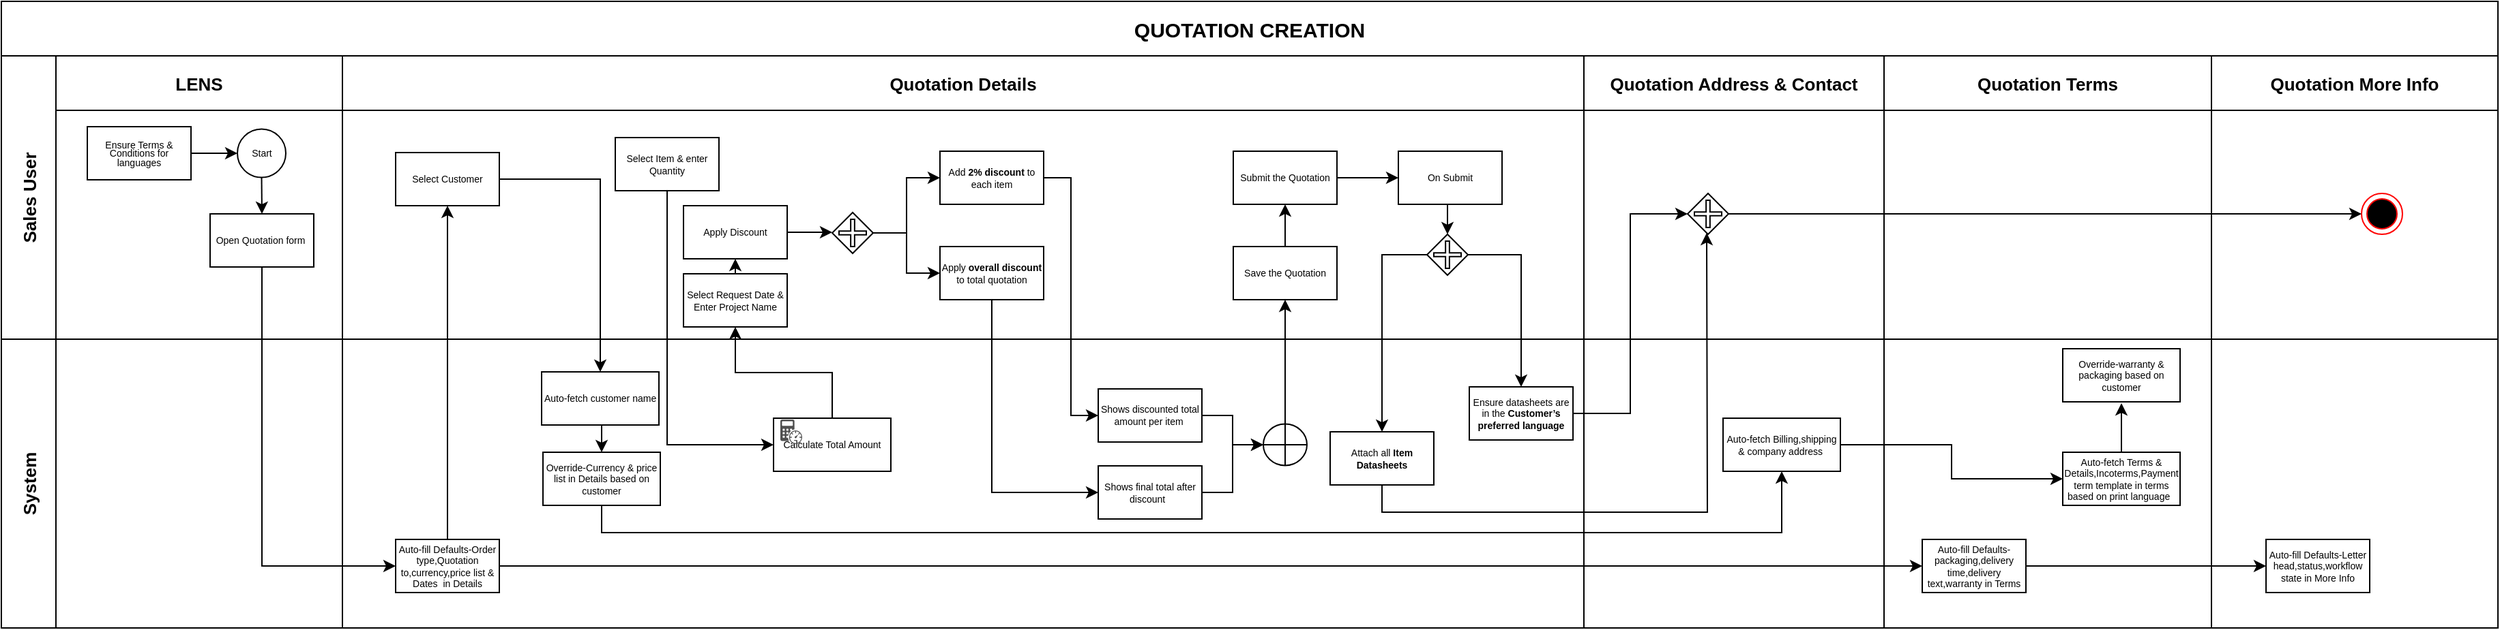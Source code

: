 <mxfile version="28.0.1">
  <diagram name="Page-1" id="GfUf8F6nlh380UdTvKul">
    <mxGraphModel dx="981" dy="455" grid="1" gridSize="10" guides="1" tooltips="1" connect="1" arrows="1" fold="1" page="1" pageScale="1" pageWidth="1400" pageHeight="850" math="0" shadow="0">
      <root>
        <mxCell id="0" />
        <mxCell id="1" parent="0" />
        <mxCell id="DpaJY0Yj8-a9hZREr-CZ-1" value="QUOTATION CREATION" style="shape=table;childLayout=tableLayout;startSize=40;collapsible=0;recursiveResize=0;expand=0;fontSize=15;fontStyle=1" vertex="1" parent="1">
          <mxGeometry x="20" y="40" width="1830" height="460" as="geometry" />
        </mxCell>
        <mxCell id="DpaJY0Yj8-a9hZREr-CZ-2" value="Sales User" style="shape=tableRow;horizontal=0;swimlaneHead=0;swimlaneBody=0;top=0;left=0;strokeColor=inherit;bottom=0;right=0;dropTarget=0;fontStyle=1;fillColor=none;points=[[0,0.5],[1,0.5]];portConstraint=eastwest;startSize=40;collapsible=0;recursiveResize=0;expand=0;fontSize=13;" vertex="1" parent="DpaJY0Yj8-a9hZREr-CZ-1">
          <mxGeometry y="40" width="1830" height="208" as="geometry" />
        </mxCell>
        <mxCell id="DpaJY0Yj8-a9hZREr-CZ-3" value="LENS" style="swimlane;swimlaneHead=0;swimlaneBody=0;fontStyle=1;strokeColor=inherit;connectable=0;fillColor=none;startSize=40;collapsible=0;recursiveResize=0;expand=0;fontSize=13;" vertex="1" parent="DpaJY0Yj8-a9hZREr-CZ-2">
          <mxGeometry x="40" width="210" height="208" as="geometry">
            <mxRectangle width="210" height="208" as="alternateBounds" />
          </mxGeometry>
        </mxCell>
        <mxCell id="DpaJY0Yj8-a9hZREr-CZ-4" value="Quotation Details" style="swimlane;swimlaneHead=0;swimlaneBody=0;fontStyle=1;strokeColor=inherit;connectable=0;fillColor=none;startSize=40;collapsible=0;recursiveResize=0;expand=0;fontSize=13;" vertex="1" parent="DpaJY0Yj8-a9hZREr-CZ-2">
          <mxGeometry x="250" width="910" height="208" as="geometry">
            <mxRectangle width="910" height="208" as="alternateBounds" />
          </mxGeometry>
        </mxCell>
        <mxCell id="DpaJY0Yj8-a9hZREr-CZ-24" value="Select Customer" style="rounded=0;whiteSpace=wrap;html=1;align=center;fontSize=7;" vertex="1" parent="DpaJY0Yj8-a9hZREr-CZ-4">
          <mxGeometry x="39" y="71" width="76" height="39" as="geometry" />
        </mxCell>
        <mxCell id="DpaJY0Yj8-a9hZREr-CZ-136" style="edgeStyle=orthogonalEdgeStyle;rounded=0;orthogonalLoop=1;jettySize=auto;html=1;exitX=0.5;exitY=0;exitDx=0;exitDy=0;entryX=0.5;entryY=1;entryDx=0;entryDy=0;" edge="1" parent="DpaJY0Yj8-a9hZREr-CZ-4" source="DpaJY0Yj8-a9hZREr-CZ-76" target="DpaJY0Yj8-a9hZREr-CZ-84">
          <mxGeometry relative="1" as="geometry" />
        </mxCell>
        <mxCell id="DpaJY0Yj8-a9hZREr-CZ-76" value="Select Request Date &amp;amp; Enter Project Name" style="rounded=0;whiteSpace=wrap;html=1;align=center;fontSize=7;" vertex="1" parent="DpaJY0Yj8-a9hZREr-CZ-4">
          <mxGeometry x="250" y="160" width="76" height="39" as="geometry" />
        </mxCell>
        <mxCell id="DpaJY0Yj8-a9hZREr-CZ-84" value="Apply Discount" style="rounded=0;whiteSpace=wrap;html=1;align=center;fontSize=7;" vertex="1" parent="DpaJY0Yj8-a9hZREr-CZ-4">
          <mxGeometry x="250" y="110" width="76" height="39" as="geometry" />
        </mxCell>
        <mxCell id="DpaJY0Yj8-a9hZREr-CZ-33" value="Select Item &amp;amp; enter Quantity" style="rounded=0;whiteSpace=wrap;html=1;align=center;fontSize=7;" vertex="1" parent="DpaJY0Yj8-a9hZREr-CZ-4">
          <mxGeometry x="200" y="60" width="76" height="39" as="geometry" />
        </mxCell>
        <mxCell id="DpaJY0Yj8-a9hZREr-CZ-5" value="Quotation Address &amp; Contact" style="swimlane;swimlaneHead=0;swimlaneBody=0;fontStyle=1;strokeColor=inherit;connectable=0;fillColor=none;startSize=40;collapsible=0;recursiveResize=0;expand=0;fontSize=13;" vertex="1" parent="DpaJY0Yj8-a9hZREr-CZ-2">
          <mxGeometry x="1160" width="220" height="208" as="geometry">
            <mxRectangle width="220" height="208" as="alternateBounds" />
          </mxGeometry>
        </mxCell>
        <mxCell id="DpaJY0Yj8-a9hZREr-CZ-6" value="Quotation Terms" style="swimlane;swimlaneHead=0;swimlaneBody=0;fontStyle=1;strokeColor=inherit;connectable=0;fillColor=none;startSize=40;collapsible=0;recursiveResize=0;expand=0;fontSize=13;" vertex="1" parent="DpaJY0Yj8-a9hZREr-CZ-2">
          <mxGeometry x="1380" width="240" height="208" as="geometry">
            <mxRectangle width="240" height="208" as="alternateBounds" />
          </mxGeometry>
        </mxCell>
        <mxCell id="DpaJY0Yj8-a9hZREr-CZ-7" value="Quotation More Info" style="swimlane;swimlaneHead=0;swimlaneBody=0;fontStyle=1;strokeColor=inherit;connectable=0;fillColor=none;startSize=40;collapsible=0;recursiveResize=0;expand=0;fontSize=13;" vertex="1" parent="DpaJY0Yj8-a9hZREr-CZ-2">
          <mxGeometry x="1620" width="210" height="208" as="geometry">
            <mxRectangle width="210" height="208" as="alternateBounds" />
          </mxGeometry>
        </mxCell>
        <mxCell id="DpaJY0Yj8-a9hZREr-CZ-8" value="System" style="shape=tableRow;horizontal=0;swimlaneHead=0;swimlaneBody=0;top=0;left=0;strokeColor=inherit;bottom=0;right=0;dropTarget=0;fontStyle=1;fillColor=none;points=[[0,0.5],[1,0.5]];portConstraint=eastwest;startSize=40;collapsible=0;recursiveResize=0;expand=0;fontSize=13;" vertex="1" parent="DpaJY0Yj8-a9hZREr-CZ-1">
          <mxGeometry y="248" width="1830" height="212" as="geometry" />
        </mxCell>
        <mxCell id="DpaJY0Yj8-a9hZREr-CZ-9" value="" style="swimlane;swimlaneHead=0;swimlaneBody=0;fontStyle=1;connectable=0;strokeColor=inherit;fillColor=none;startSize=0;collapsible=0;recursiveResize=0;expand=0;fontSize=13;" vertex="1" parent="DpaJY0Yj8-a9hZREr-CZ-8">
          <mxGeometry x="40" width="210" height="212" as="geometry">
            <mxRectangle width="210" height="212" as="alternateBounds" />
          </mxGeometry>
        </mxCell>
        <mxCell id="DpaJY0Yj8-a9hZREr-CZ-10" value="" style="swimlane;swimlaneHead=0;swimlaneBody=0;fontStyle=1;connectable=0;strokeColor=inherit;fillColor=none;startSize=0;collapsible=0;recursiveResize=0;expand=0;fontSize=13;" vertex="1" parent="DpaJY0Yj8-a9hZREr-CZ-8">
          <mxGeometry x="250" width="910" height="212" as="geometry">
            <mxRectangle width="910" height="212" as="alternateBounds" />
          </mxGeometry>
        </mxCell>
        <mxCell id="DpaJY0Yj8-a9hZREr-CZ-34" value="Calculate Total Amount" style="rounded=0;whiteSpace=wrap;html=1;align=center;fontSize=7;" vertex="1" parent="DpaJY0Yj8-a9hZREr-CZ-10">
          <mxGeometry x="316" y="58" width="86" height="39" as="geometry" />
        </mxCell>
        <mxCell id="DpaJY0Yj8-a9hZREr-CZ-35" value="" style="sketch=0;pointerEvents=1;shadow=0;dashed=0;html=1;strokeColor=none;fillColor=#505050;labelPosition=center;verticalLabelPosition=bottom;verticalAlign=top;outlineConnect=0;align=center;shape=mxgraph.office.concepts.bandwidth_calculator;" vertex="1" parent="DpaJY0Yj8-a9hZREr-CZ-10">
          <mxGeometry x="321" y="59" width="16" height="18" as="geometry" />
        </mxCell>
        <mxCell id="DpaJY0Yj8-a9hZREr-CZ-11" value="" style="swimlane;swimlaneHead=0;swimlaneBody=0;fontStyle=1;connectable=0;strokeColor=inherit;fillColor=none;startSize=0;collapsible=0;recursiveResize=0;expand=0;fontSize=13;" vertex="1" parent="DpaJY0Yj8-a9hZREr-CZ-8">
          <mxGeometry x="1160" width="220" height="212" as="geometry">
            <mxRectangle width="220" height="212" as="alternateBounds" />
          </mxGeometry>
        </mxCell>
        <mxCell id="DpaJY0Yj8-a9hZREr-CZ-74" value="Auto-fetch Billing,shipping &amp;amp; company address&amp;nbsp;" style="rounded=0;whiteSpace=wrap;html=1;align=center;fontSize=7;" vertex="1" parent="DpaJY0Yj8-a9hZREr-CZ-11">
          <mxGeometry x="102" y="58" width="86" height="39" as="geometry" />
        </mxCell>
        <mxCell id="DpaJY0Yj8-a9hZREr-CZ-12" value="" style="swimlane;swimlaneHead=0;swimlaneBody=0;fontStyle=1;connectable=0;strokeColor=inherit;fillColor=none;startSize=0;collapsible=0;recursiveResize=0;expand=0;fontSize=13;" vertex="1" parent="DpaJY0Yj8-a9hZREr-CZ-8">
          <mxGeometry x="1380" width="240" height="212" as="geometry">
            <mxRectangle width="240" height="212" as="alternateBounds" />
          </mxGeometry>
        </mxCell>
        <mxCell id="DpaJY0Yj8-a9hZREr-CZ-22" value="Auto-fill Defaults-packaging,delivery time,delivery text,warranty in Terms" style="rounded=0;whiteSpace=wrap;html=1;align=center;fontSize=7;" vertex="1" parent="DpaJY0Yj8-a9hZREr-CZ-12">
          <mxGeometry x="28" y="147" width="76" height="39" as="geometry" />
        </mxCell>
        <mxCell id="DpaJY0Yj8-a9hZREr-CZ-32" style="edgeStyle=orthogonalEdgeStyle;rounded=0;orthogonalLoop=1;jettySize=auto;html=1;exitX=0.5;exitY=0;exitDx=0;exitDy=0;" edge="1" parent="DpaJY0Yj8-a9hZREr-CZ-12" source="DpaJY0Yj8-a9hZREr-CZ-30">
          <mxGeometry relative="1" as="geometry">
            <mxPoint x="174" y="47" as="targetPoint" />
          </mxGeometry>
        </mxCell>
        <mxCell id="DpaJY0Yj8-a9hZREr-CZ-30" value="Auto-fetch Terms &amp;amp; Details,Incoterms,Payment term template in terms based on print language&amp;nbsp;&amp;nbsp;" style="rounded=0;whiteSpace=wrap;html=1;align=center;fontSize=7;" vertex="1" parent="DpaJY0Yj8-a9hZREr-CZ-12">
          <mxGeometry x="131" y="83" width="86" height="39" as="geometry" />
        </mxCell>
        <mxCell id="DpaJY0Yj8-a9hZREr-CZ-31" value="Override-warranty &amp;amp; packaging based on customer" style="rounded=0;whiteSpace=wrap;html=1;align=center;fontSize=7;" vertex="1" parent="DpaJY0Yj8-a9hZREr-CZ-12">
          <mxGeometry x="131" y="7" width="86" height="39" as="geometry" />
        </mxCell>
        <mxCell id="DpaJY0Yj8-a9hZREr-CZ-13" value="" style="swimlane;swimlaneHead=0;swimlaneBody=0;fontStyle=1;connectable=0;strokeColor=inherit;fillColor=none;startSize=0;collapsible=0;recursiveResize=0;expand=0;fontSize=13;" vertex="1" parent="DpaJY0Yj8-a9hZREr-CZ-8">
          <mxGeometry x="1620" width="210" height="212" as="geometry">
            <mxRectangle width="210" height="212" as="alternateBounds" />
          </mxGeometry>
        </mxCell>
        <mxCell id="DpaJY0Yj8-a9hZREr-CZ-73" value="Auto-fill Defaults-Letter head,status,workflow state in More Info" style="rounded=0;whiteSpace=wrap;html=1;align=center;fontSize=7;" vertex="1" parent="DpaJY0Yj8-a9hZREr-CZ-13">
          <mxGeometry x="40" y="147" width="76" height="39" as="geometry" />
        </mxCell>
        <mxCell id="DpaJY0Yj8-a9hZREr-CZ-116" style="edgeStyle=orthogonalEdgeStyle;rounded=0;orthogonalLoop=1;jettySize=auto;html=1;exitX=1;exitY=0.5;exitDx=0;exitDy=0;entryX=0;entryY=0.5;entryDx=0;entryDy=0;" edge="1" parent="DpaJY0Yj8-a9hZREr-CZ-8" source="DpaJY0Yj8-a9hZREr-CZ-22" target="DpaJY0Yj8-a9hZREr-CZ-73">
          <mxGeometry relative="1" as="geometry" />
        </mxCell>
        <mxCell id="DpaJY0Yj8-a9hZREr-CZ-121" style="edgeStyle=orthogonalEdgeStyle;rounded=0;orthogonalLoop=1;jettySize=auto;html=1;exitX=1;exitY=0.5;exitDx=0;exitDy=0;entryX=0;entryY=0.5;entryDx=0;entryDy=0;" edge="1" parent="DpaJY0Yj8-a9hZREr-CZ-8" source="DpaJY0Yj8-a9hZREr-CZ-74" target="DpaJY0Yj8-a9hZREr-CZ-30">
          <mxGeometry relative="1" as="geometry" />
        </mxCell>
        <mxCell id="DpaJY0Yj8-a9hZREr-CZ-134" style="edgeStyle=orthogonalEdgeStyle;rounded=0;orthogonalLoop=1;jettySize=auto;html=1;exitX=0.5;exitY=1;exitDx=0;exitDy=0;entryX=0;entryY=0.5;entryDx=0;entryDy=0;" edge="1" parent="DpaJY0Yj8-a9hZREr-CZ-1" source="DpaJY0Yj8-a9hZREr-CZ-33" target="DpaJY0Yj8-a9hZREr-CZ-34">
          <mxGeometry relative="1" as="geometry" />
        </mxCell>
        <mxCell id="DpaJY0Yj8-a9hZREr-CZ-135" style="edgeStyle=orthogonalEdgeStyle;rounded=0;orthogonalLoop=1;jettySize=auto;html=1;exitX=0.5;exitY=0;exitDx=0;exitDy=0;entryX=0.5;entryY=1;entryDx=0;entryDy=0;" edge="1" parent="DpaJY0Yj8-a9hZREr-CZ-1" source="DpaJY0Yj8-a9hZREr-CZ-34" target="DpaJY0Yj8-a9hZREr-CZ-76">
          <mxGeometry relative="1" as="geometry" />
        </mxCell>
        <mxCell id="DpaJY0Yj8-a9hZREr-CZ-14" style="edgeStyle=orthogonalEdgeStyle;rounded=0;orthogonalLoop=1;jettySize=auto;html=1;exitX=1;exitY=0.5;exitDx=0;exitDy=0;fontSize=7;" edge="1" parent="1" source="DpaJY0Yj8-a9hZREr-CZ-15" target="DpaJY0Yj8-a9hZREr-CZ-17">
          <mxGeometry relative="1" as="geometry" />
        </mxCell>
        <mxCell id="DpaJY0Yj8-a9hZREr-CZ-15" value="&lt;div align=&quot;center&quot; style=&quot;line-height: 90%;&quot;&gt;&lt;font&gt;Ensure Terms &amp;amp; Conditions for languages&lt;/font&gt;&lt;/div&gt;" style="rounded=0;whiteSpace=wrap;html=1;align=center;fontSize=7;" vertex="1" parent="1">
          <mxGeometry x="83" y="132" width="76" height="39" as="geometry" />
        </mxCell>
        <mxCell id="DpaJY0Yj8-a9hZREr-CZ-20" style="edgeStyle=orthogonalEdgeStyle;rounded=0;orthogonalLoop=1;jettySize=auto;html=1;exitX=0.5;exitY=1;exitDx=0;exitDy=0;entryX=0.5;entryY=0;entryDx=0;entryDy=0;" edge="1" parent="1" source="DpaJY0Yj8-a9hZREr-CZ-17" target="DpaJY0Yj8-a9hZREr-CZ-18">
          <mxGeometry relative="1" as="geometry" />
        </mxCell>
        <mxCell id="DpaJY0Yj8-a9hZREr-CZ-17" value="&lt;font&gt;Start&lt;/font&gt;" style="ellipse;whiteSpace=wrap;html=1;aspect=fixed;fontSize=7;" vertex="1" parent="1">
          <mxGeometry x="193" y="133.75" width="35.5" height="35.5" as="geometry" />
        </mxCell>
        <mxCell id="DpaJY0Yj8-a9hZREr-CZ-112" style="edgeStyle=orthogonalEdgeStyle;rounded=0;orthogonalLoop=1;jettySize=auto;html=1;exitX=0.5;exitY=1;exitDx=0;exitDy=0;entryX=0;entryY=0.5;entryDx=0;entryDy=0;" edge="1" parent="1" source="DpaJY0Yj8-a9hZREr-CZ-18" target="DpaJY0Yj8-a9hZREr-CZ-21">
          <mxGeometry relative="1" as="geometry" />
        </mxCell>
        <mxCell id="DpaJY0Yj8-a9hZREr-CZ-18" value="&lt;div align=&quot;center&quot; style=&quot;line-height: 90%;&quot;&gt;Open Quotation form&amp;nbsp;&lt;/div&gt;" style="rounded=0;whiteSpace=wrap;html=1;align=center;fontSize=7;" vertex="1" parent="1">
          <mxGeometry x="173" y="196" width="76" height="39" as="geometry" />
        </mxCell>
        <mxCell id="DpaJY0Yj8-a9hZREr-CZ-115" style="edgeStyle=orthogonalEdgeStyle;rounded=0;orthogonalLoop=1;jettySize=auto;html=1;exitX=1;exitY=0.5;exitDx=0;exitDy=0;" edge="1" parent="1" source="DpaJY0Yj8-a9hZREr-CZ-21" target="DpaJY0Yj8-a9hZREr-CZ-22">
          <mxGeometry relative="1" as="geometry" />
        </mxCell>
        <mxCell id="DpaJY0Yj8-a9hZREr-CZ-118" style="edgeStyle=orthogonalEdgeStyle;rounded=0;orthogonalLoop=1;jettySize=auto;html=1;exitX=0.5;exitY=0;exitDx=0;exitDy=0;entryX=0.5;entryY=1;entryDx=0;entryDy=0;" edge="1" parent="1" source="DpaJY0Yj8-a9hZREr-CZ-21" target="DpaJY0Yj8-a9hZREr-CZ-24">
          <mxGeometry relative="1" as="geometry" />
        </mxCell>
        <mxCell id="DpaJY0Yj8-a9hZREr-CZ-21" value="Auto-fill Defaults-Order type,Quotation to,currency,price list &amp;amp; Dates&amp;nbsp; in Details" style="rounded=0;whiteSpace=wrap;html=1;align=center;fontSize=7;" vertex="1" parent="1">
          <mxGeometry x="309" y="435" width="76" height="39" as="geometry" />
        </mxCell>
        <mxCell id="DpaJY0Yj8-a9hZREr-CZ-25" style="edgeStyle=orthogonalEdgeStyle;rounded=0;orthogonalLoop=1;jettySize=auto;html=1;exitX=0.5;exitY=1;exitDx=0;exitDy=0;entryX=0.5;entryY=0;entryDx=0;entryDy=0;" edge="1" parent="1" source="DpaJY0Yj8-a9hZREr-CZ-26" target="DpaJY0Yj8-a9hZREr-CZ-27">
          <mxGeometry relative="1" as="geometry" />
        </mxCell>
        <mxCell id="DpaJY0Yj8-a9hZREr-CZ-26" value="Auto-fetch customer name" style="rounded=0;whiteSpace=wrap;html=1;align=left;fontSize=7;" vertex="1" parent="1">
          <mxGeometry x="416" y="312" width="86" height="39" as="geometry" />
        </mxCell>
        <mxCell id="DpaJY0Yj8-a9hZREr-CZ-120" style="edgeStyle=orthogonalEdgeStyle;rounded=0;orthogonalLoop=1;jettySize=auto;html=1;exitX=0.5;exitY=1;exitDx=0;exitDy=0;entryX=0.5;entryY=1;entryDx=0;entryDy=0;" edge="1" parent="1" source="DpaJY0Yj8-a9hZREr-CZ-27" target="DpaJY0Yj8-a9hZREr-CZ-74">
          <mxGeometry relative="1" as="geometry" />
        </mxCell>
        <mxCell id="DpaJY0Yj8-a9hZREr-CZ-27" value="Override-Currency &amp;amp; price list in Details based on customer" style="rounded=0;whiteSpace=wrap;html=1;align=center;fontSize=7;" vertex="1" parent="1">
          <mxGeometry x="417" y="371" width="86" height="39" as="geometry" />
        </mxCell>
        <mxCell id="DpaJY0Yj8-a9hZREr-CZ-77" style="edgeStyle=orthogonalEdgeStyle;rounded=0;orthogonalLoop=1;jettySize=auto;html=1;exitX=1;exitY=0.5;exitDx=0;exitDy=0;entryX=0;entryY=0.5;entryDx=0;entryDy=0;" edge="1" parent="1" source="DpaJY0Yj8-a9hZREr-CZ-79" target="DpaJY0Yj8-a9hZREr-CZ-82">
          <mxGeometry relative="1" as="geometry" />
        </mxCell>
        <mxCell id="DpaJY0Yj8-a9hZREr-CZ-78" style="edgeStyle=orthogonalEdgeStyle;rounded=0;orthogonalLoop=1;jettySize=auto;html=1;exitX=1;exitY=0.5;exitDx=0;exitDy=0;entryX=0;entryY=0.5;entryDx=0;entryDy=0;" edge="1" parent="1" source="DpaJY0Yj8-a9hZREr-CZ-79" target="DpaJY0Yj8-a9hZREr-CZ-81">
          <mxGeometry relative="1" as="geometry" />
        </mxCell>
        <mxCell id="DpaJY0Yj8-a9hZREr-CZ-79" value="" style="rhombus;whiteSpace=wrap;html=1;" vertex="1" parent="1">
          <mxGeometry x="629" y="195" width="30" height="30" as="geometry" />
        </mxCell>
        <mxCell id="DpaJY0Yj8-a9hZREr-CZ-80" style="edgeStyle=orthogonalEdgeStyle;rounded=0;orthogonalLoop=1;jettySize=auto;html=1;exitX=0.5;exitY=1;exitDx=0;exitDy=0;" edge="1" parent="1" source="DpaJY0Yj8-a9hZREr-CZ-79" target="DpaJY0Yj8-a9hZREr-CZ-79">
          <mxGeometry relative="1" as="geometry" />
        </mxCell>
        <mxCell id="DpaJY0Yj8-a9hZREr-CZ-81" value="Apply &lt;strong&gt;overall discount&lt;/strong&gt; to total quotation" style="rounded=0;whiteSpace=wrap;html=1;align=center;fontSize=7;" vertex="1" parent="1">
          <mxGeometry x="708" y="220" width="76" height="39" as="geometry" />
        </mxCell>
        <mxCell id="DpaJY0Yj8-a9hZREr-CZ-82" value="Add &lt;strong&gt;2% discount&lt;/strong&gt; to each item" style="rounded=0;whiteSpace=wrap;html=1;align=center;fontSize=7;" vertex="1" parent="1">
          <mxGeometry x="708" y="150" width="76" height="39" as="geometry" />
        </mxCell>
        <mxCell id="DpaJY0Yj8-a9hZREr-CZ-85" style="edgeStyle=orthogonalEdgeStyle;rounded=0;orthogonalLoop=1;jettySize=auto;html=1;exitX=0.5;exitY=0;exitDx=0;exitDy=0;" edge="1" parent="1" source="DpaJY0Yj8-a9hZREr-CZ-86" target="DpaJY0Yj8-a9hZREr-CZ-88">
          <mxGeometry relative="1" as="geometry" />
        </mxCell>
        <mxCell id="DpaJY0Yj8-a9hZREr-CZ-86" value="Save the Quotation" style="rounded=0;whiteSpace=wrap;html=1;align=center;fontSize=7;" vertex="1" parent="1">
          <mxGeometry x="923" y="220" width="76" height="39" as="geometry" />
        </mxCell>
        <mxCell id="DpaJY0Yj8-a9hZREr-CZ-87" style="edgeStyle=orthogonalEdgeStyle;rounded=0;orthogonalLoop=1;jettySize=auto;html=1;exitX=1;exitY=0.5;exitDx=0;exitDy=0;entryX=0;entryY=0.5;entryDx=0;entryDy=0;" edge="1" parent="1" source="DpaJY0Yj8-a9hZREr-CZ-88" target="DpaJY0Yj8-a9hZREr-CZ-89">
          <mxGeometry relative="1" as="geometry" />
        </mxCell>
        <mxCell id="DpaJY0Yj8-a9hZREr-CZ-88" value="Submit the Quotation" style="rounded=0;whiteSpace=wrap;html=1;align=center;fontSize=7;" vertex="1" parent="1">
          <mxGeometry x="923" y="150" width="76" height="39" as="geometry" />
        </mxCell>
        <mxCell id="DpaJY0Yj8-a9hZREr-CZ-89" value="On Submit" style="rounded=0;whiteSpace=wrap;html=1;align=center;fontSize=7;" vertex="1" parent="1">
          <mxGeometry x="1044" y="150" width="76" height="39" as="geometry" />
        </mxCell>
        <mxCell id="DpaJY0Yj8-a9hZREr-CZ-90" style="edgeStyle=orthogonalEdgeStyle;rounded=0;orthogonalLoop=1;jettySize=auto;html=1;exitX=1;exitY=0.5;exitDx=0;exitDy=0;" edge="1" parent="1" source="DpaJY0Yj8-a9hZREr-CZ-91" target="DpaJY0Yj8-a9hZREr-CZ-94">
          <mxGeometry relative="1" as="geometry" />
        </mxCell>
        <mxCell id="DpaJY0Yj8-a9hZREr-CZ-91" value="Shows discounted total amount per item&amp;nbsp;" style="rounded=0;whiteSpace=wrap;html=1;align=center;fontSize=7;" vertex="1" parent="1">
          <mxGeometry x="824" y="324.5" width="76" height="39" as="geometry" />
        </mxCell>
        <mxCell id="DpaJY0Yj8-a9hZREr-CZ-92" style="edgeStyle=orthogonalEdgeStyle;rounded=0;orthogonalLoop=1;jettySize=auto;html=1;exitX=1;exitY=0.5;exitDx=0;exitDy=0;entryX=0;entryY=0.5;entryDx=0;entryDy=0;" edge="1" parent="1" source="DpaJY0Yj8-a9hZREr-CZ-93" target="DpaJY0Yj8-a9hZREr-CZ-94">
          <mxGeometry relative="1" as="geometry" />
        </mxCell>
        <mxCell id="DpaJY0Yj8-a9hZREr-CZ-93" value="Shows final total after discount&amp;nbsp;&amp;nbsp;" style="rounded=0;whiteSpace=wrap;html=1;align=center;fontSize=7;" vertex="1" parent="1">
          <mxGeometry x="824" y="381" width="76" height="39" as="geometry" />
        </mxCell>
        <mxCell id="DpaJY0Yj8-a9hZREr-CZ-94" value="" style="shape=orEllipse;perimeter=ellipsePerimeter;whiteSpace=wrap;html=1;backgroundOutline=1;" vertex="1" parent="1">
          <mxGeometry x="945" y="350.25" width="32" height="30.5" as="geometry" />
        </mxCell>
        <mxCell id="DpaJY0Yj8-a9hZREr-CZ-128" style="edgeStyle=orthogonalEdgeStyle;rounded=0;orthogonalLoop=1;jettySize=auto;html=1;exitX=0.5;exitY=1;exitDx=0;exitDy=0;" edge="1" parent="1" source="DpaJY0Yj8-a9hZREr-CZ-96">
          <mxGeometry relative="1" as="geometry">
            <mxPoint x="1270" y="210" as="targetPoint" />
          </mxGeometry>
        </mxCell>
        <mxCell id="DpaJY0Yj8-a9hZREr-CZ-96" value="Attach all &lt;strong&gt;Item Datasheets&lt;/strong&gt;" style="rounded=0;whiteSpace=wrap;html=1;align=center;fontSize=7;" vertex="1" parent="1">
          <mxGeometry x="994" y="356" width="76" height="39" as="geometry" />
        </mxCell>
        <mxCell id="DpaJY0Yj8-a9hZREr-CZ-99" style="edgeStyle=orthogonalEdgeStyle;rounded=0;orthogonalLoop=1;jettySize=auto;html=1;exitX=1;exitY=0.5;exitDx=0;exitDy=0;entryX=0;entryY=0.5;entryDx=0;entryDy=0;" edge="1" parent="1" source="DpaJY0Yj8-a9hZREr-CZ-82" target="DpaJY0Yj8-a9hZREr-CZ-91">
          <mxGeometry relative="1" as="geometry" />
        </mxCell>
        <mxCell id="DpaJY0Yj8-a9hZREr-CZ-100" style="edgeStyle=orthogonalEdgeStyle;rounded=0;orthogonalLoop=1;jettySize=auto;html=1;exitX=0.5;exitY=1;exitDx=0;exitDy=0;entryX=0;entryY=0.5;entryDx=0;entryDy=0;" edge="1" parent="1" source="DpaJY0Yj8-a9hZREr-CZ-81" target="DpaJY0Yj8-a9hZREr-CZ-93">
          <mxGeometry relative="1" as="geometry" />
        </mxCell>
        <mxCell id="DpaJY0Yj8-a9hZREr-CZ-101" style="edgeStyle=orthogonalEdgeStyle;rounded=0;orthogonalLoop=1;jettySize=auto;html=1;exitX=0.5;exitY=0;exitDx=0;exitDy=0;entryX=0.5;entryY=1;entryDx=0;entryDy=0;" edge="1" parent="1" source="DpaJY0Yj8-a9hZREr-CZ-94" target="DpaJY0Yj8-a9hZREr-CZ-86">
          <mxGeometry relative="1" as="geometry" />
        </mxCell>
        <mxCell id="DpaJY0Yj8-a9hZREr-CZ-102" value="" style="shape=cross;whiteSpace=wrap;html=1;size=0.143;fillStyle=solid;fillColor=none;" vertex="1" parent="1">
          <mxGeometry x="634" y="200" width="20" height="20" as="geometry" />
        </mxCell>
        <mxCell id="DpaJY0Yj8-a9hZREr-CZ-103" style="edgeStyle=orthogonalEdgeStyle;rounded=0;orthogonalLoop=1;jettySize=auto;html=1;exitX=0;exitY=0.5;exitDx=0;exitDy=0;entryX=0.5;entryY=0;entryDx=0;entryDy=0;" edge="1" parent="1" source="DpaJY0Yj8-a9hZREr-CZ-105" target="DpaJY0Yj8-a9hZREr-CZ-96">
          <mxGeometry relative="1" as="geometry" />
        </mxCell>
        <mxCell id="DpaJY0Yj8-a9hZREr-CZ-104" style="edgeStyle=orthogonalEdgeStyle;rounded=0;orthogonalLoop=1;jettySize=auto;html=1;exitX=1;exitY=0.5;exitDx=0;exitDy=0;entryX=0.5;entryY=0;entryDx=0;entryDy=0;" edge="1" parent="1" source="DpaJY0Yj8-a9hZREr-CZ-105" target="DpaJY0Yj8-a9hZREr-CZ-110">
          <mxGeometry relative="1" as="geometry" />
        </mxCell>
        <mxCell id="DpaJY0Yj8-a9hZREr-CZ-105" value="" style="rhombus;whiteSpace=wrap;html=1;" vertex="1" parent="1">
          <mxGeometry x="1065" y="211" width="30" height="30" as="geometry" />
        </mxCell>
        <mxCell id="DpaJY0Yj8-a9hZREr-CZ-106" style="edgeStyle=orthogonalEdgeStyle;rounded=0;orthogonalLoop=1;jettySize=auto;html=1;exitX=0.5;exitY=1;exitDx=0;exitDy=0;" edge="1" parent="1" source="DpaJY0Yj8-a9hZREr-CZ-105" target="DpaJY0Yj8-a9hZREr-CZ-105">
          <mxGeometry relative="1" as="geometry" />
        </mxCell>
        <mxCell id="DpaJY0Yj8-a9hZREr-CZ-107" value="" style="shape=cross;whiteSpace=wrap;html=1;size=0.143;fillStyle=solid;fillColor=none;" vertex="1" parent="1">
          <mxGeometry x="1070" y="216" width="20" height="20" as="geometry" />
        </mxCell>
        <mxCell id="DpaJY0Yj8-a9hZREr-CZ-108" style="edgeStyle=orthogonalEdgeStyle;rounded=0;orthogonalLoop=1;jettySize=auto;html=1;exitX=0.5;exitY=1;exitDx=0;exitDy=0;entryX=0.5;entryY=0;entryDx=0;entryDy=0;" edge="1" parent="1" source="DpaJY0Yj8-a9hZREr-CZ-89" target="DpaJY0Yj8-a9hZREr-CZ-105">
          <mxGeometry relative="1" as="geometry" />
        </mxCell>
        <mxCell id="DpaJY0Yj8-a9hZREr-CZ-129" style="edgeStyle=orthogonalEdgeStyle;rounded=0;orthogonalLoop=1;jettySize=auto;html=1;exitX=1;exitY=0.5;exitDx=0;exitDy=0;entryX=0;entryY=0.5;entryDx=0;entryDy=0;" edge="1" parent="1" source="DpaJY0Yj8-a9hZREr-CZ-110" target="DpaJY0Yj8-a9hZREr-CZ-125">
          <mxGeometry relative="1" as="geometry" />
        </mxCell>
        <mxCell id="DpaJY0Yj8-a9hZREr-CZ-110" value="Ensure datasheets are in the &lt;strong&gt;Customer’s preferred language&lt;/strong&gt;" style="rounded=0;whiteSpace=wrap;html=1;align=center;fontSize=7;" vertex="1" parent="1">
          <mxGeometry x="1096" y="323" width="76" height="39" as="geometry" />
        </mxCell>
        <mxCell id="DpaJY0Yj8-a9hZREr-CZ-113" value="" style="ellipse;html=1;shape=endState;fillColor=#000000;strokeColor=#ff0000;" vertex="1" parent="1">
          <mxGeometry x="1750" y="181" width="30" height="30" as="geometry" />
        </mxCell>
        <mxCell id="DpaJY0Yj8-a9hZREr-CZ-119" style="edgeStyle=orthogonalEdgeStyle;rounded=0;orthogonalLoop=1;jettySize=auto;html=1;exitX=1;exitY=0.5;exitDx=0;exitDy=0;entryX=0.5;entryY=0;entryDx=0;entryDy=0;" edge="1" parent="1" source="DpaJY0Yj8-a9hZREr-CZ-24" target="DpaJY0Yj8-a9hZREr-CZ-26">
          <mxGeometry relative="1" as="geometry" />
        </mxCell>
        <mxCell id="DpaJY0Yj8-a9hZREr-CZ-130" style="edgeStyle=orthogonalEdgeStyle;rounded=0;orthogonalLoop=1;jettySize=auto;html=1;exitX=1;exitY=0.5;exitDx=0;exitDy=0;entryX=0;entryY=0.5;entryDx=0;entryDy=0;" edge="1" parent="1" source="DpaJY0Yj8-a9hZREr-CZ-125" target="DpaJY0Yj8-a9hZREr-CZ-113">
          <mxGeometry relative="1" as="geometry" />
        </mxCell>
        <mxCell id="DpaJY0Yj8-a9hZREr-CZ-125" value="" style="rhombus;whiteSpace=wrap;html=1;" vertex="1" parent="1">
          <mxGeometry x="1256" y="181" width="30" height="30" as="geometry" />
        </mxCell>
        <mxCell id="DpaJY0Yj8-a9hZREr-CZ-126" style="edgeStyle=orthogonalEdgeStyle;rounded=0;orthogonalLoop=1;jettySize=auto;html=1;exitX=0.5;exitY=1;exitDx=0;exitDy=0;" edge="1" parent="1" source="DpaJY0Yj8-a9hZREr-CZ-125" target="DpaJY0Yj8-a9hZREr-CZ-125">
          <mxGeometry relative="1" as="geometry" />
        </mxCell>
        <mxCell id="DpaJY0Yj8-a9hZREr-CZ-127" value="" style="shape=cross;whiteSpace=wrap;html=1;size=0.143;fillStyle=solid;fillColor=none;" vertex="1" parent="1">
          <mxGeometry x="1261" y="186" width="20" height="20" as="geometry" />
        </mxCell>
        <mxCell id="DpaJY0Yj8-a9hZREr-CZ-133" style="edgeStyle=orthogonalEdgeStyle;rounded=0;orthogonalLoop=1;jettySize=auto;html=1;exitX=1;exitY=0.5;exitDx=0;exitDy=0;entryX=0;entryY=0.5;entryDx=0;entryDy=0;" edge="1" parent="1" source="DpaJY0Yj8-a9hZREr-CZ-84" target="DpaJY0Yj8-a9hZREr-CZ-79">
          <mxGeometry relative="1" as="geometry" />
        </mxCell>
      </root>
    </mxGraphModel>
  </diagram>
</mxfile>
